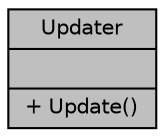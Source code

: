 digraph "Updater"
{
 // INTERACTIVE_SVG=YES
 // LATEX_PDF_SIZE
  edge [fontname="Helvetica",fontsize="10",labelfontname="Helvetica",labelfontsize="10"];
  node [fontname="Helvetica",fontsize="10",shape=record];
  Node1 [label="{Updater\n||+ Update()\l}",height=0.2,width=0.4,color="black", fillcolor="grey75", style="filled", fontcolor="black",tooltip=" "];
}
